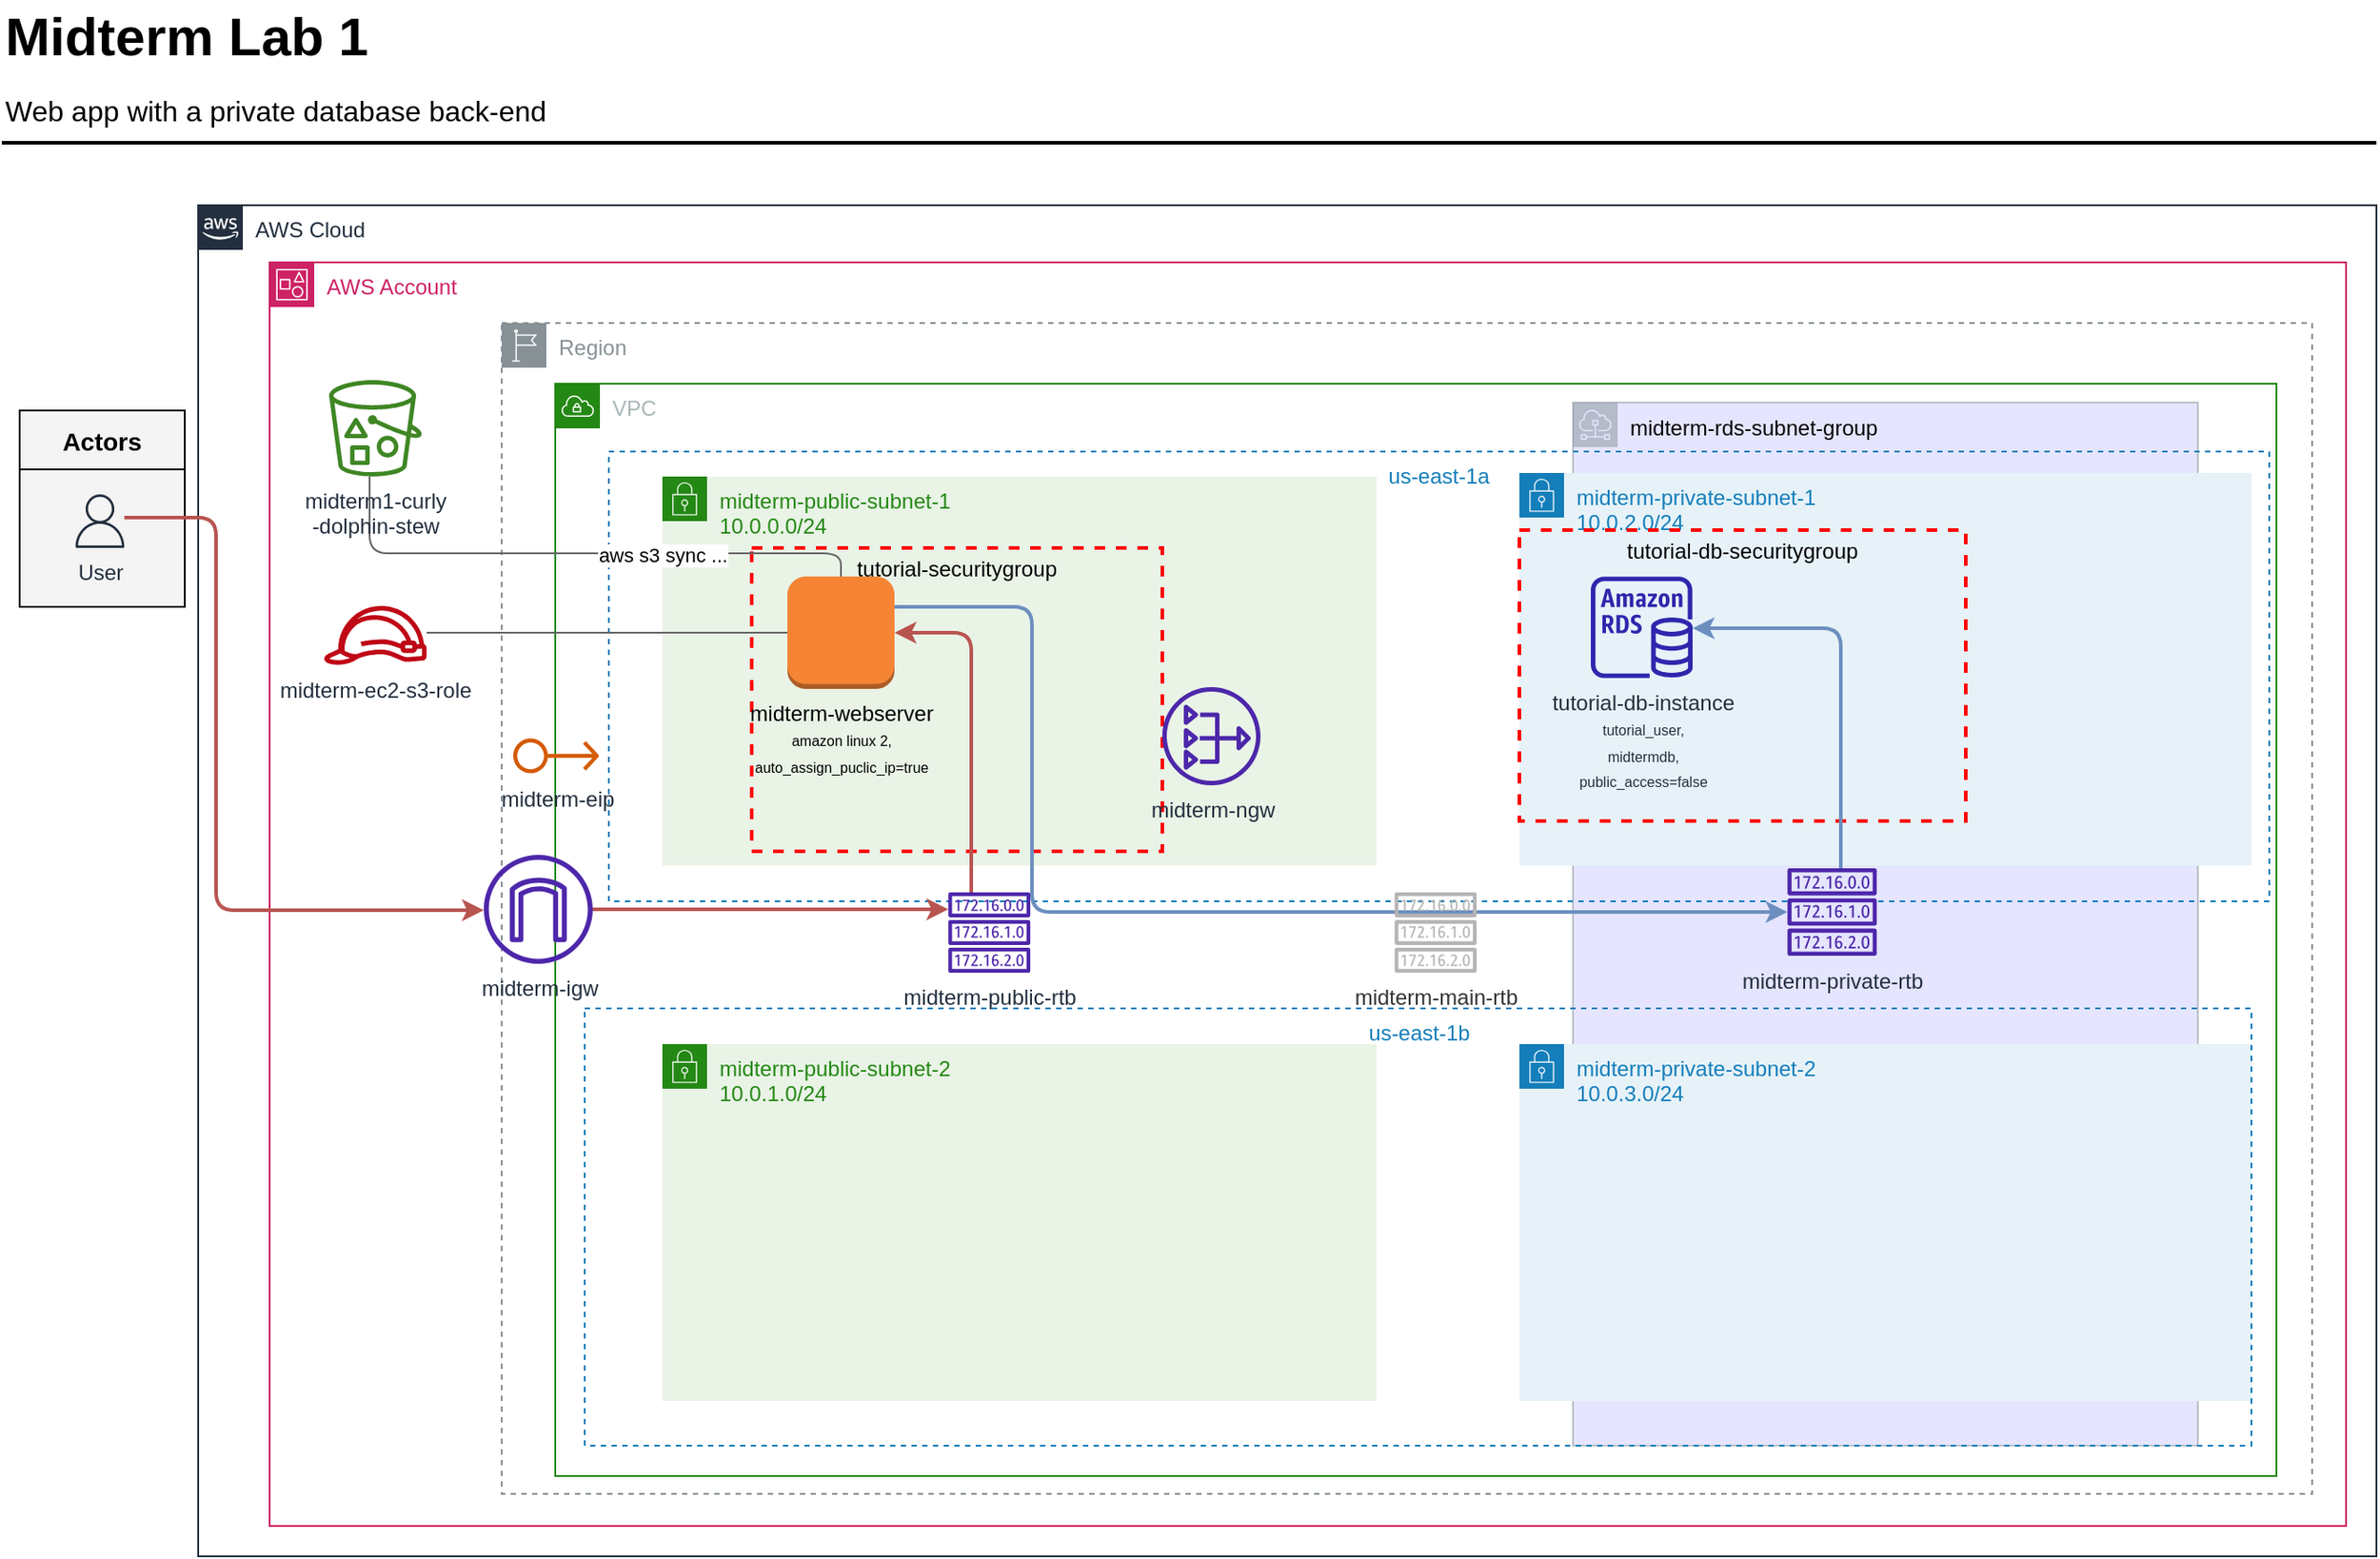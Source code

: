 <mxfile version="21.2.8" type="device">
  <diagram id="Ht1M8jgEwFfnCIfOTk4-" name="Page-1">
    <mxGraphModel dx="1510" dy="1057" grid="1" gridSize="10" guides="1" tooltips="1" connect="1" arrows="1" fold="1" page="1" pageScale="1" pageWidth="827" pageHeight="1169" math="0" shadow="0">
      <root>
        <mxCell id="0" />
        <mxCell id="1" parent="0" visible="0" />
        <mxCell id="fmLIR1dc9gHivERqkeN5-2" value="bg-areas" parent="0" />
        <mxCell id="fmLIR1dc9gHivERqkeN5-62" value="&lt;font color=&quot;#070708&quot;&gt;midterm-rds-subnet-group&lt;/font&gt;" style="sketch=0;outlineConnect=0;gradientColor=none;html=1;whiteSpace=wrap;fontSize=12;fontStyle=0;shape=mxgraph.aws4.group;grIcon=mxgraph.aws4.group_subnet;strokeColor=#879196;fillColor=#CCCCFF;verticalAlign=top;align=left;spacingLeft=30;fontColor=#879196;dashed=0;opacity=50;movable=0;resizable=0;rotatable=0;deletable=0;editable=0;locked=1;connectable=0;" vertex="1" parent="fmLIR1dc9gHivERqkeN5-2">
          <mxGeometry x="1050" y="395.5" width="350" height="584.5" as="geometry" />
        </mxCell>
        <mxCell id="fmLIR1dc9gHivERqkeN5-19" value="Region" style="sketch=0;outlineConnect=0;gradientColor=none;html=1;whiteSpace=wrap;fontSize=12;fontStyle=0;shape=mxgraph.aws4.group;grIcon=mxgraph.aws4.group_region;strokeColor=#879196;fillColor=none;verticalAlign=top;align=left;spacingLeft=30;fontColor=#879196;dashed=1;movable=0;resizable=0;rotatable=0;deletable=0;editable=0;locked=1;connectable=0;" vertex="1" parent="fmLIR1dc9gHivERqkeN5-2">
          <mxGeometry x="450" y="351" width="1014" height="656" as="geometry" />
        </mxCell>
        <mxCell id="fmLIR1dc9gHivERqkeN5-20" value="AWS Cloud" style="points=[[0,0],[0.25,0],[0.5,0],[0.75,0],[1,0],[1,0.25],[1,0.5],[1,0.75],[1,1],[0.75,1],[0.5,1],[0.25,1],[0,1],[0,0.75],[0,0.5],[0,0.25]];outlineConnect=0;gradientColor=none;html=1;whiteSpace=wrap;fontSize=12;fontStyle=0;shape=mxgraph.aws4.group;grIcon=mxgraph.aws4.group_aws_cloud_alt;strokeColor=#232F3E;fillColor=none;verticalAlign=top;align=left;spacingLeft=30;fontColor=#232F3E;dashed=0;labelBackgroundColor=none;container=0;pointerEvents=0;collapsible=0;recursiveResize=0;movable=0;resizable=0;rotatable=0;deletable=0;editable=0;locked=1;connectable=0;" vertex="1" parent="fmLIR1dc9gHivERqkeN5-2">
          <mxGeometry x="280" y="285" width="1220" height="757" as="geometry" />
        </mxCell>
        <mxCell id="fmLIR1dc9gHivERqkeN5-21" value="Actors" style="swimlane;fontSize=14;align=center;swimlaneFillColor=#f4f4f4;fillColor=#f4f4f4;startSize=33;container=1;pointerEvents=0;collapsible=0;recursiveResize=0;movable=0;resizable=0;rotatable=0;deletable=0;editable=0;locked=1;connectable=0;" vertex="1" parent="fmLIR1dc9gHivERqkeN5-2">
          <mxGeometry x="180" y="400" width="92.5" height="110" as="geometry" />
        </mxCell>
        <mxCell id="fmLIR1dc9gHivERqkeN5-23" value="AWS Account" style="points=[[0,0],[0.25,0],[0.5,0],[0.75,0],[1,0],[1,0.25],[1,0.5],[1,0.75],[1,1],[0.75,1],[0.5,1],[0.25,1],[0,1],[0,0.75],[0,0.5],[0,0.25]];outlineConnect=0;gradientColor=none;html=1;whiteSpace=wrap;fontSize=12;fontStyle=0;container=0;pointerEvents=0;collapsible=0;recursiveResize=0;shape=mxgraph.aws4.group;grIcon=mxgraph.aws4.group_account;strokeColor=#CD2264;fillColor=none;verticalAlign=top;align=left;spacingLeft=30;fontColor=#CD2264;dashed=0;movable=0;resizable=0;rotatable=0;deletable=0;editable=0;locked=1;connectable=0;" vertex="1" parent="fmLIR1dc9gHivERqkeN5-2">
          <mxGeometry x="320" y="317" width="1163" height="708" as="geometry" />
        </mxCell>
        <mxCell id="fmLIR1dc9gHivERqkeN5-24" value="VPC" style="points=[[0,0],[0.25,0],[0.5,0],[0.75,0],[1,0],[1,0.25],[1,0.5],[1,0.75],[1,1],[0.75,1],[0.5,1],[0.25,1],[0,1],[0,0.75],[0,0.5],[0,0.25]];outlineConnect=0;gradientColor=none;html=1;whiteSpace=wrap;fontSize=12;fontStyle=0;container=1;pointerEvents=0;collapsible=0;recursiveResize=0;shape=mxgraph.aws4.group;grIcon=mxgraph.aws4.group_vpc;strokeColor=#248814;fillColor=none;verticalAlign=top;align=left;spacingLeft=30;fontColor=#AAB7B8;dashed=0;movable=0;resizable=0;rotatable=0;deletable=0;editable=0;locked=1;connectable=0;" vertex="1" parent="fmLIR1dc9gHivERqkeN5-2">
          <mxGeometry x="480" y="385" width="964" height="612" as="geometry" />
        </mxCell>
        <mxCell id="fmLIR1dc9gHivERqkeN5-25" value="us-east-1a" style="fillColor=none;strokeColor=#147EBA;dashed=1;verticalAlign=top;fontStyle=0;fontColor=#147EBA;whiteSpace=wrap;html=1;movable=0;resizable=0;rotatable=0;deletable=0;editable=0;locked=1;connectable=0;align=center;" vertex="1" parent="fmLIR1dc9gHivERqkeN5-24">
          <mxGeometry x="30" y="38" width="930" height="252" as="geometry" />
        </mxCell>
        <mxCell id="fmLIR1dc9gHivERqkeN5-26" value="midterm-public-subnet-1 &lt;br&gt;10.0.0.0/24" style="points=[[0,0],[0.25,0],[0.5,0],[0.75,0],[1,0],[1,0.25],[1,0.5],[1,0.75],[1,1],[0.75,1],[0.5,1],[0.25,1],[0,1],[0,0.75],[0,0.5],[0,0.25]];outlineConnect=0;gradientColor=none;html=1;whiteSpace=wrap;fontSize=12;fontStyle=0;container=1;pointerEvents=0;collapsible=0;recursiveResize=0;shape=mxgraph.aws4.group;grIcon=mxgraph.aws4.group_security_group;grStroke=0;strokeColor=#248814;fillColor=#E9F3E6;verticalAlign=top;align=left;spacingLeft=30;fontColor=#248814;dashed=0;movable=0;resizable=0;rotatable=0;deletable=0;editable=0;locked=1;connectable=0;" vertex="1" parent="fmLIR1dc9gHivERqkeN5-24">
          <mxGeometry x="60" y="52" width="400" height="218" as="geometry" />
        </mxCell>
        <mxCell id="fmLIR1dc9gHivERqkeN5-27" value="tutorial-securitygroup" style="fontStyle=0;verticalAlign=top;align=center;spacingTop=-2;fillColor=none;rounded=0;whiteSpace=wrap;html=1;strokeColor=#FF0000;strokeWidth=2;dashed=1;container=1;collapsible=0;expand=0;recursiveResize=0;movable=0;resizable=0;rotatable=0;deletable=0;editable=0;locked=1;connectable=0;" vertex="1" parent="fmLIR1dc9gHivERqkeN5-26">
          <mxGeometry x="50" y="40" width="230" height="170" as="geometry" />
        </mxCell>
        <mxCell id="fmLIR1dc9gHivERqkeN5-29" value="midterm-public-subnet-2 &lt;br&gt;10.0.1.0/24" style="points=[[0,0],[0.25,0],[0.5,0],[0.75,0],[1,0],[1,0.25],[1,0.5],[1,0.75],[1,1],[0.75,1],[0.5,1],[0.25,1],[0,1],[0,0.75],[0,0.5],[0,0.25]];outlineConnect=0;gradientColor=none;html=1;whiteSpace=wrap;fontSize=12;fontStyle=0;container=1;pointerEvents=0;collapsible=0;recursiveResize=0;shape=mxgraph.aws4.group;grIcon=mxgraph.aws4.group_security_group;grStroke=0;strokeColor=#248814;fillColor=#E9F3E6;verticalAlign=top;align=left;spacingLeft=30;fontColor=#248814;dashed=0;movable=0;resizable=0;rotatable=0;deletable=0;editable=0;locked=1;connectable=0;" vertex="1" parent="fmLIR1dc9gHivERqkeN5-24">
          <mxGeometry x="60" y="370" width="400" height="200" as="geometry" />
        </mxCell>
        <mxCell id="fmLIR1dc9gHivERqkeN5-31" value="midterm-private-subnet-2 &lt;br&gt;10.0.3.0/24" style="points=[[0,0],[0.25,0],[0.5,0],[0.75,0],[1,0],[1,0.25],[1,0.5],[1,0.75],[1,1],[0.75,1],[0.5,1],[0.25,1],[0,1],[0,0.75],[0,0.5],[0,0.25]];outlineConnect=0;gradientColor=none;html=1;whiteSpace=wrap;fontSize=12;fontStyle=0;container=1;pointerEvents=0;collapsible=0;recursiveResize=0;shape=mxgraph.aws4.group;grIcon=mxgraph.aws4.group_security_group;grStroke=0;strokeColor=#147EBA;fillColor=#E6F2F8;verticalAlign=top;align=left;spacingLeft=30;fontColor=#147EBA;dashed=0;movable=0;resizable=0;rotatable=0;deletable=0;editable=0;locked=1;connectable=0;" vertex="1" parent="fmLIR1dc9gHivERqkeN5-24">
          <mxGeometry x="540" y="370" width="410" height="200" as="geometry" />
        </mxCell>
        <mxCell id="fmLIR1dc9gHivERqkeN5-30" value="midterm-private-subnet-1 &lt;br&gt;10.0.2.0/24" style="points=[[0,0],[0.25,0],[0.5,0],[0.75,0],[1,0],[1,0.25],[1,0.5],[1,0.75],[1,1],[0.75,1],[0.5,1],[0.25,1],[0,1],[0,0.75],[0,0.5],[0,0.25]];outlineConnect=0;gradientColor=none;html=1;whiteSpace=wrap;fontSize=12;fontStyle=0;container=1;pointerEvents=0;collapsible=0;recursiveResize=0;shape=mxgraph.aws4.group;grIcon=mxgraph.aws4.group_security_group;grStroke=0;strokeColor=#147EBA;fillColor=#E6F2F8;verticalAlign=top;align=left;spacingLeft=30;fontColor=#147EBA;dashed=0;movable=0;resizable=0;rotatable=0;deletable=0;editable=0;locked=1;connectable=0;" vertex="1" parent="fmLIR1dc9gHivERqkeN5-24">
          <mxGeometry x="540" y="50" width="410" height="220" as="geometry" />
        </mxCell>
        <mxCell id="fmLIR1dc9gHivERqkeN5-59" value="us-east-1b" style="fillColor=none;strokeColor=#147EBA;dashed=1;verticalAlign=top;fontStyle=0;fontColor=#147EBA;whiteSpace=wrap;html=1;movable=0;resizable=0;rotatable=0;deletable=0;editable=0;locked=1;connectable=0;" vertex="1" parent="fmLIR1dc9gHivERqkeN5-2">
          <mxGeometry x="496.5" y="735" width="933.5" height="245" as="geometry" />
        </mxCell>
        <mxCell id="fmLIR1dc9gHivERqkeN5-63" value="tutorial-db-securitygroup" style="fontStyle=0;verticalAlign=top;align=center;spacingTop=-2;fillColor=none;rounded=0;whiteSpace=wrap;html=1;strokeColor=#FF0000;strokeWidth=2;dashed=1;container=0;collapsible=0;expand=0;recursiveResize=0;movable=0;resizable=0;rotatable=0;deletable=0;editable=0;locked=1;connectable=0;" vertex="1" parent="fmLIR1dc9gHivERqkeN5-2">
          <mxGeometry x="1020" y="467" width="250" height="163" as="geometry" />
        </mxCell>
        <mxCell id="fmLIR1dc9gHivERqkeN5-35" value="bg-text" parent="0" />
        <mxCell id="fmLIR1dc9gHivERqkeN5-36" value="Midterm Lab 1" style="text;html=1;resizable=0;points=[];autosize=1;align=left;verticalAlign=top;spacingTop=-4;fontSize=30;fontStyle=1;labelBackgroundColor=none;movable=0;rotatable=0;deletable=0;editable=0;locked=1;connectable=0;" vertex="1" parent="fmLIR1dc9gHivERqkeN5-35">
          <mxGeometry x="170" y="170" width="230" height="40" as="geometry" />
        </mxCell>
        <mxCell id="fmLIR1dc9gHivERqkeN5-37" value="Web app with a private database back-end" style="text;html=1;resizable=0;points=[];autosize=1;align=left;verticalAlign=top;spacingTop=-4;fontSize=16;labelBackgroundColor=none;movable=0;rotatable=0;deletable=0;editable=0;locked=1;connectable=0;" vertex="1" parent="fmLIR1dc9gHivERqkeN5-35">
          <mxGeometry x="170" y="220" width="330" height="30" as="geometry" />
        </mxCell>
        <mxCell id="fmLIR1dc9gHivERqkeN5-38" value="" style="line;strokeWidth=2;html=1;fontSize=14;labelBackgroundColor=none;movable=0;resizable=0;rotatable=0;deletable=0;editable=0;locked=1;connectable=0;" vertex="1" parent="fmLIR1dc9gHivERqkeN5-35">
          <mxGeometry x="170" y="245" width="1330" height="10" as="geometry" />
        </mxCell>
        <mxCell id="fmLIR1dc9gHivERqkeN5-39" value="foreground" parent="0" />
        <mxCell id="fmLIR1dc9gHivERqkeN5-40" value="" style="group;movable=1;resizable=1;rotatable=1;deletable=1;editable=1;locked=0;connectable=1;" vertex="1" connectable="0" parent="fmLIR1dc9gHivERqkeN5-39">
          <mxGeometry x="170" y="170" width="1320" height="862" as="geometry" />
        </mxCell>
        <mxCell id="fmLIR1dc9gHivERqkeN5-45" value="midterm-igw" style="sketch=0;outlineConnect=0;fontColor=#232F3E;gradientColor=none;fillColor=#4D27AA;strokeColor=none;dashed=0;verticalLabelPosition=bottom;verticalAlign=top;align=center;html=1;fontSize=12;fontStyle=0;aspect=fixed;pointerEvents=1;shape=mxgraph.aws4.internet_gateway;movable=1;resizable=1;rotatable=1;deletable=1;editable=1;locked=0;connectable=1;" vertex="1" parent="fmLIR1dc9gHivERqkeN5-40">
          <mxGeometry x="270" y="479" width="61" height="61" as="geometry" />
        </mxCell>
        <mxCell id="fmLIR1dc9gHivERqkeN5-46" value="midterm-ngw" style="sketch=0;outlineConnect=0;fontColor=#232F3E;gradientColor=none;fillColor=#4D27AA;strokeColor=none;dashed=0;verticalLabelPosition=bottom;verticalAlign=top;align=center;html=1;fontSize=12;fontStyle=0;aspect=fixed;pointerEvents=1;shape=mxgraph.aws4.nat_gateway;movable=1;resizable=1;rotatable=1;deletable=1;editable=1;locked=0;connectable=1;" vertex="1" parent="fmLIR1dc9gHivERqkeN5-40">
          <mxGeometry x="650" y="385" width="55" height="55" as="geometry" />
        </mxCell>
        <mxCell id="fmLIR1dc9gHivERqkeN5-47" value="midterm-webserver&lt;br&gt;&lt;font style=&quot;font-size: 8px;&quot;&gt;amazon linux 2,&lt;br&gt;auto_assign_puclic_ip=true&lt;/font&gt;" style="outlineConnect=0;dashed=0;verticalLabelPosition=bottom;verticalAlign=top;align=center;html=1;shape=mxgraph.aws3.instance;fillColor=#F58534;gradientColor=none;movable=1;resizable=1;rotatable=1;deletable=1;editable=1;locked=0;connectable=1;" vertex="1" parent="fmLIR1dc9gHivERqkeN5-40">
          <mxGeometry x="440" y="323" width="60" height="63" as="geometry" />
        </mxCell>
        <mxCell id="fmLIR1dc9gHivERqkeN5-48" value="midterm-private-rtb" style="sketch=0;outlineConnect=0;fontColor=#232F3E;gradientColor=none;fillColor=#4D27AA;strokeColor=none;dashed=0;verticalLabelPosition=bottom;verticalAlign=top;align=center;html=1;fontSize=12;fontStyle=0;aspect=fixed;pointerEvents=1;shape=mxgraph.aws4.route_table;movable=1;resizable=1;rotatable=1;deletable=1;editable=1;locked=0;connectable=1;" vertex="1" parent="fmLIR1dc9gHivERqkeN5-40">
          <mxGeometry x="1000" y="486.5" width="50.29" height="49" as="geometry" />
        </mxCell>
        <mxCell id="fmLIR1dc9gHivERqkeN5-49" style="edgeStyle=orthogonalEdgeStyle;rounded=1;orthogonalLoop=1;jettySize=auto;html=1;fillColor=#f5f5f5;strokeColor=#666666;endArrow=none;endFill=0;movable=1;resizable=1;rotatable=1;deletable=1;editable=1;locked=0;connectable=1;" edge="1" parent="fmLIR1dc9gHivERqkeN5-40" source="fmLIR1dc9gHivERqkeN5-51" target="fmLIR1dc9gHivERqkeN5-47">
          <mxGeometry relative="1" as="geometry">
            <Array as="points">
              <mxPoint x="206" y="310" />
              <mxPoint x="470" y="310" />
            </Array>
          </mxGeometry>
        </mxCell>
        <mxCell id="fmLIR1dc9gHivERqkeN5-50" value="aws s3 sync ..." style="edgeLabel;html=1;align=center;verticalAlign=middle;resizable=1;points=[];movable=1;rotatable=1;deletable=1;editable=1;locked=0;connectable=1;" vertex="1" connectable="0" parent="fmLIR1dc9gHivERqkeN5-49">
          <mxGeometry x="0.294" y="-1" relative="1" as="geometry">
            <mxPoint as="offset" />
          </mxGeometry>
        </mxCell>
        <mxCell id="fmLIR1dc9gHivERqkeN5-51" value="midterm1-curly&lt;br&gt;-dolphin-stew&lt;br&gt;" style="sketch=0;outlineConnect=0;fontColor=#232F3E;gradientColor=none;fillColor=#3F8624;strokeColor=none;dashed=0;verticalLabelPosition=bottom;verticalAlign=top;align=center;html=1;fontSize=12;fontStyle=0;aspect=fixed;pointerEvents=1;shape=mxgraph.aws4.bucket_with_objects;movable=1;resizable=1;rotatable=1;deletable=1;editable=1;locked=0;connectable=1;" vertex="1" parent="fmLIR1dc9gHivERqkeN5-40">
          <mxGeometry x="183.29" y="213" width="51.92" height="54" as="geometry" />
        </mxCell>
        <mxCell id="fmLIR1dc9gHivERqkeN5-52" style="edgeStyle=orthogonalEdgeStyle;rounded=1;orthogonalLoop=1;jettySize=auto;html=1;fillColor=#f5f5f5;strokeColor=#666666;endArrow=none;endFill=0;movable=1;resizable=1;rotatable=1;deletable=1;editable=1;locked=0;connectable=1;" edge="1" parent="fmLIR1dc9gHivERqkeN5-40" source="fmLIR1dc9gHivERqkeN5-47" target="fmLIR1dc9gHivERqkeN5-53">
          <mxGeometry relative="1" as="geometry">
            <Array as="points">
              <mxPoint x="290" y="355" />
              <mxPoint x="290" y="355" />
            </Array>
          </mxGeometry>
        </mxCell>
        <mxCell id="fmLIR1dc9gHivERqkeN5-53" value="midterm-ec2-s3-role" style="sketch=0;outlineConnect=0;fontColor=#232F3E;gradientColor=none;fillColor=#BF0816;strokeColor=none;dashed=0;verticalLabelPosition=bottom;verticalAlign=top;align=center;html=1;fontSize=12;fontStyle=0;aspect=fixed;pointerEvents=1;shape=mxgraph.aws4.role;movable=1;resizable=1;rotatable=1;deletable=1;editable=1;locked=0;connectable=1;" vertex="1" parent="fmLIR1dc9gHivERqkeN5-40">
          <mxGeometry x="180" y="339.5" width="58.5" height="33" as="geometry" />
        </mxCell>
        <mxCell id="fmLIR1dc9gHivERqkeN5-55" style="edgeStyle=orthogonalEdgeStyle;rounded=1;orthogonalLoop=1;jettySize=auto;html=1;strokeWidth=2;fillColor=#dae8fc;strokeColor=#6c8ebf;movable=1;resizable=1;rotatable=1;deletable=1;editable=1;locked=0;connectable=1;" edge="1" parent="fmLIR1dc9gHivERqkeN5-40" source="fmLIR1dc9gHivERqkeN5-48" target="fmLIR1dc9gHivERqkeN5-58">
          <mxGeometry relative="1" as="geometry">
            <Array as="points">
              <mxPoint x="1030" y="352" />
            </Array>
          </mxGeometry>
        </mxCell>
        <mxCell id="fmLIR1dc9gHivERqkeN5-57" style="edgeStyle=orthogonalEdgeStyle;rounded=1;orthogonalLoop=1;jettySize=auto;html=1;strokeWidth=2;fillColor=#dae8fc;strokeColor=#6c8ebf;movable=1;resizable=1;rotatable=1;deletable=1;editable=1;locked=0;connectable=1;" edge="1" parent="fmLIR1dc9gHivERqkeN5-40" source="fmLIR1dc9gHivERqkeN5-47" target="fmLIR1dc9gHivERqkeN5-48">
          <mxGeometry relative="1" as="geometry">
            <Array as="points">
              <mxPoint x="577" y="340" />
              <mxPoint x="577" y="511" />
            </Array>
          </mxGeometry>
        </mxCell>
        <mxCell id="fmLIR1dc9gHivERqkeN5-58" value="tutorial-db-instance&lt;br&gt;&lt;font style=&quot;font-size: 8px;&quot;&gt;tutorial_user, &lt;br&gt;midtermdb,&lt;br&gt;public_access=false&lt;br&gt;&lt;/font&gt;" style="sketch=0;outlineConnect=0;fontColor=#232F3E;gradientColor=none;fillColor=#2E27AD;strokeColor=none;dashed=0;verticalLabelPosition=bottom;verticalAlign=top;align=center;html=1;fontSize=12;fontStyle=0;aspect=fixed;pointerEvents=1;shape=mxgraph.aws4.rds_instance;movable=1;resizable=1;rotatable=1;deletable=1;editable=1;locked=0;connectable=1;" vertex="1" parent="fmLIR1dc9gHivERqkeN5-40">
          <mxGeometry x="890" y="323" width="57" height="57" as="geometry" />
        </mxCell>
        <mxCell id="fmLIR1dc9gHivERqkeN5-60" value="User" style="outlineConnect=0;fontColor=#232F3E;gradientColor=none;fillColor=#232F3E;strokeColor=none;dashed=0;verticalLabelPosition=bottom;verticalAlign=top;align=center;html=1;fontSize=12;fontStyle=0;aspect=fixed;pointerEvents=1;shape=mxgraph.aws4.user;labelBackgroundColor=none;movable=1;resizable=1;rotatable=1;deletable=1;editable=1;locked=0;connectable=1;" vertex="1" parent="fmLIR1dc9gHivERqkeN5-39">
          <mxGeometry x="210" y="447" width="30" height="30" as="geometry" />
        </mxCell>
        <mxCell id="fmLIR1dc9gHivERqkeN5-61" value="midterm-eip" style="sketch=0;outlineConnect=0;fontColor=#232F3E;gradientColor=none;fillColor=#D45B07;strokeColor=none;dashed=0;verticalLabelPosition=bottom;verticalAlign=top;align=center;html=1;fontSize=12;fontStyle=0;aspect=fixed;pointerEvents=1;shape=mxgraph.aws4.elastic_ip_address;movable=1;resizable=1;rotatable=1;deletable=1;editable=1;locked=0;connectable=1;" vertex="1" parent="fmLIR1dc9gHivERqkeN5-39">
          <mxGeometry x="456.5" y="583.5" width="48" height="20" as="geometry" />
        </mxCell>
        <mxCell id="fmLIR1dc9gHivERqkeN5-64" value="midterm-public-rtb" style="sketch=0;outlineConnect=0;fontColor=#232F3E;gradientColor=none;fillColor=#4D27AA;strokeColor=none;dashed=0;verticalLabelPosition=bottom;verticalAlign=top;align=center;html=1;fontSize=12;fontStyle=0;aspect=fixed;pointerEvents=1;shape=mxgraph.aws4.route_table;movable=1;resizable=1;rotatable=1;deletable=1;editable=1;locked=0;connectable=1;" vertex="1" parent="fmLIR1dc9gHivERqkeN5-39">
          <mxGeometry x="700" y="670" width="46.19" height="45" as="geometry" />
        </mxCell>
        <mxCell id="fmLIR1dc9gHivERqkeN5-65" value="midterm-main-rtb" style="sketch=0;outlineConnect=0;fillColor=#B5B5B5;strokeColor=#454545;dashed=0;verticalLabelPosition=bottom;verticalAlign=top;align=center;html=1;fontSize=12;fontStyle=0;aspect=fixed;pointerEvents=1;shape=mxgraph.aws4.route_table;fontColor=#333333;fillStyle=solid;movable=1;resizable=1;rotatable=1;deletable=1;editable=1;locked=0;connectable=1;" vertex="1" parent="fmLIR1dc9gHivERqkeN5-39">
          <mxGeometry x="950" y="670" width="46.19" height="45" as="geometry" />
        </mxCell>
        <mxCell id="fmLIR1dc9gHivERqkeN5-44" style="edgeStyle=orthogonalEdgeStyle;rounded=1;orthogonalLoop=1;jettySize=auto;html=1;fillColor=#f8cecc;strokeColor=#b85450;strokeWidth=2;movable=1;resizable=1;rotatable=1;deletable=1;editable=1;locked=0;connectable=1;" edge="1" parent="fmLIR1dc9gHivERqkeN5-39" source="fmLIR1dc9gHivERqkeN5-45" target="fmLIR1dc9gHivERqkeN5-64">
          <mxGeometry relative="1" as="geometry">
            <Array as="points">
              <mxPoint x="670" y="680" />
              <mxPoint x="670" y="680" />
            </Array>
            <mxPoint x="690.138" y="679.5" as="targetPoint" />
          </mxGeometry>
        </mxCell>
        <mxCell id="fmLIR1dc9gHivERqkeN5-54" style="edgeStyle=orthogonalEdgeStyle;rounded=1;orthogonalLoop=1;jettySize=auto;html=1;entryX=1;entryY=0.5;entryDx=0;entryDy=0;entryPerimeter=0;fillColor=#f8cecc;strokeColor=#b85450;strokeWidth=2;movable=1;resizable=1;rotatable=1;deletable=1;editable=1;locked=0;connectable=1;" edge="1" parent="fmLIR1dc9gHivERqkeN5-39" target="fmLIR1dc9gHivERqkeN5-47" source="fmLIR1dc9gHivERqkeN5-64">
          <mxGeometry relative="1" as="geometry">
            <Array as="points">
              <mxPoint x="713" y="525" />
            </Array>
            <mxPoint x="713" y="660" as="sourcePoint" />
          </mxGeometry>
        </mxCell>
        <mxCell id="fmLIR1dc9gHivERqkeN5-43" style="rounded=1;orthogonalLoop=1;jettySize=auto;html=1;edgeStyle=orthogonalEdgeStyle;fillColor=#f8cecc;strokeColor=#b85450;strokeWidth=2;movable=1;resizable=1;rotatable=1;deletable=1;editable=1;locked=0;connectable=1;" edge="1" parent="fmLIR1dc9gHivERqkeN5-39" target="fmLIR1dc9gHivERqkeN5-45" source="fmLIR1dc9gHivERqkeN5-60">
          <mxGeometry relative="1" as="geometry">
            <Array as="points">
              <mxPoint x="290" y="460" />
              <mxPoint x="290" y="680" />
            </Array>
            <mxPoint x="228.636" y="445" as="sourcePoint" />
          </mxGeometry>
        </mxCell>
      </root>
    </mxGraphModel>
  </diagram>
</mxfile>

